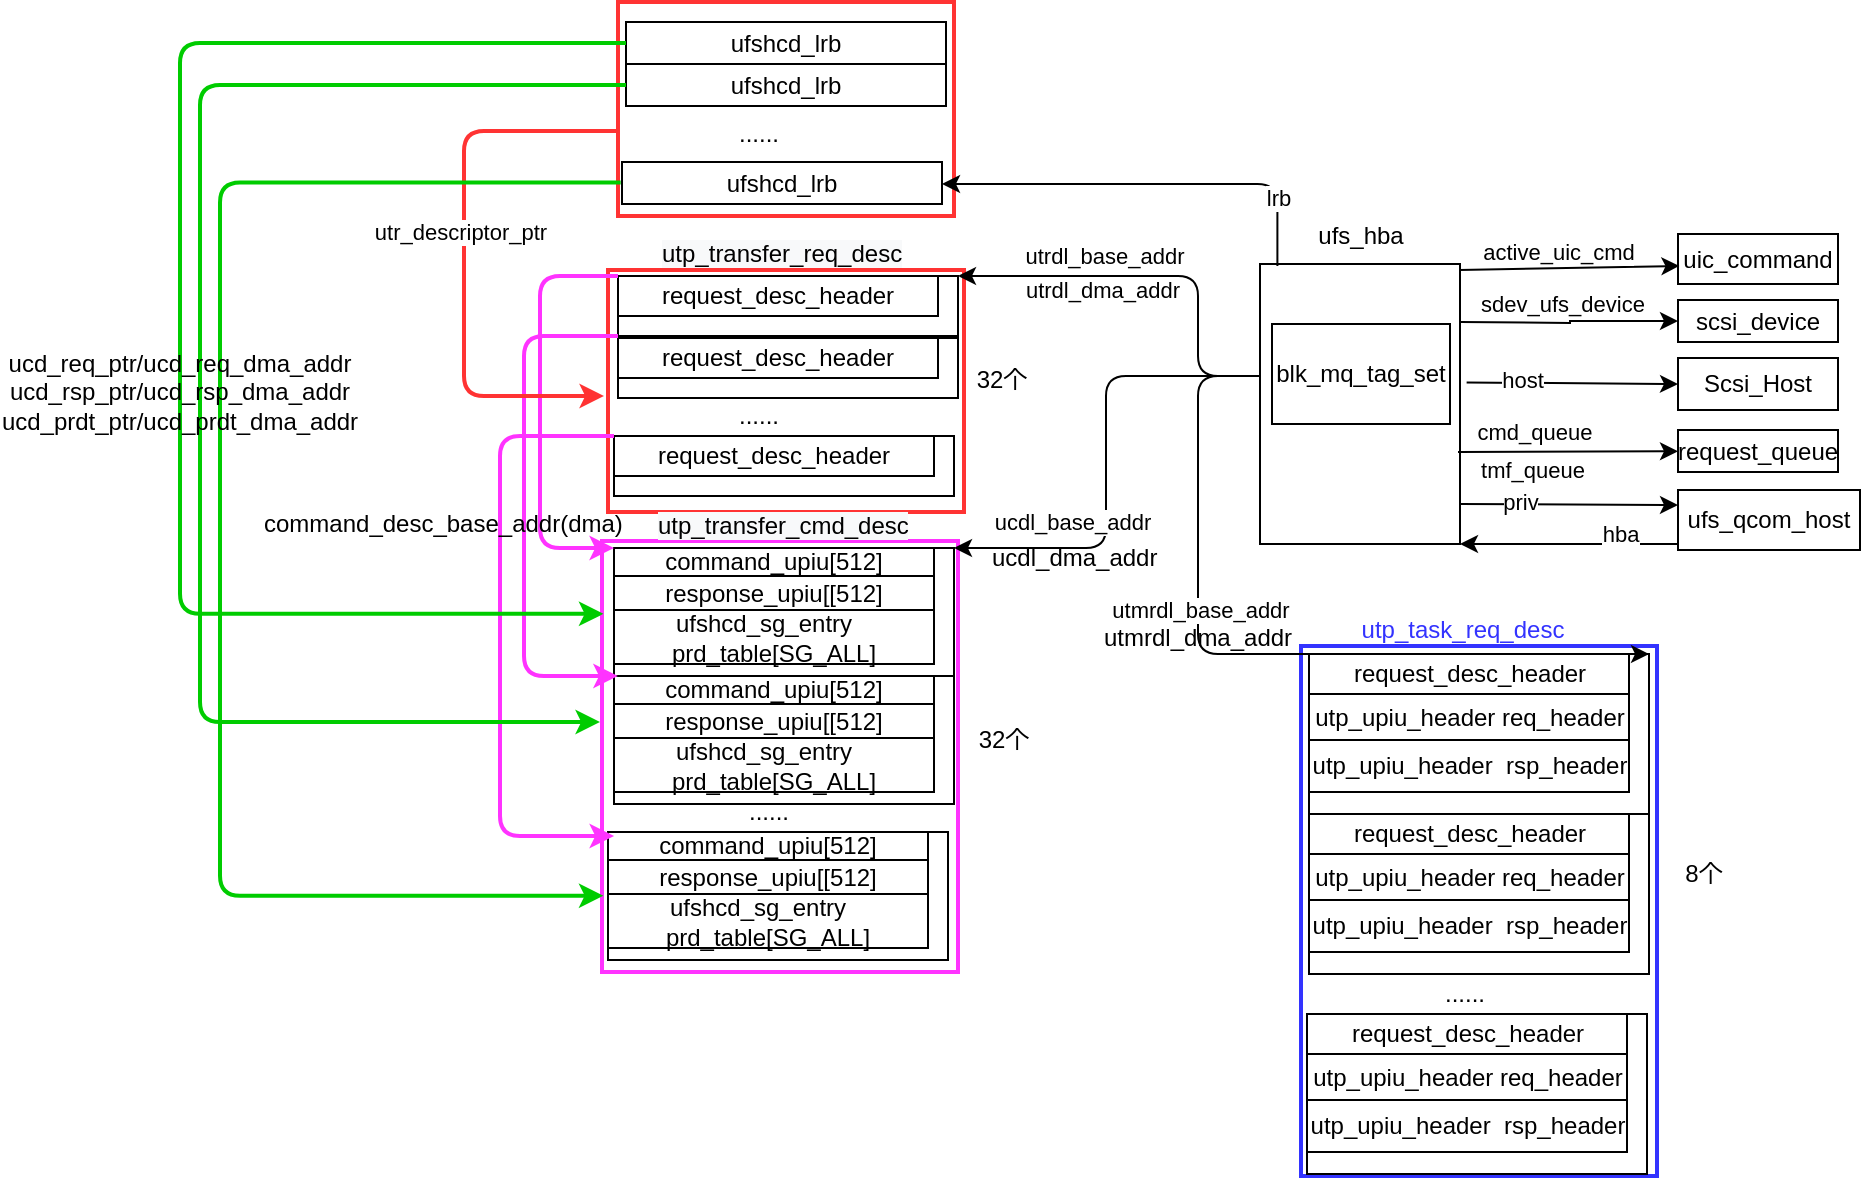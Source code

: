 <mxfile version="14.6.13" type="github">
  <diagram id="3GuXjz2IXrO3tX7AWPHp" name="Page-1">
    <mxGraphModel dx="1185" dy="1923" grid="1" gridSize="10" guides="1" tooltips="1" connect="1" arrows="1" fold="1" page="1" pageScale="1" pageWidth="827" pageHeight="1169" math="0" shadow="0">
      <root>
        <mxCell id="0" />
        <mxCell id="1" parent="0" />
        <mxCell id="lNNQF_8TXbGnCq8DfVAC-128" value="" style="rounded=0;whiteSpace=wrap;html=1;strokeColor=#FF3333;strokeWidth=2;" vertex="1" parent="1">
          <mxGeometry x="489" y="-650" width="168" height="107" as="geometry" />
        </mxCell>
        <mxCell id="lNNQF_8TXbGnCq8DfVAC-114" value="" style="rounded=0;whiteSpace=wrap;html=1;strokeColor=#3333FF;strokeWidth=2;" vertex="1" parent="1">
          <mxGeometry x="830.5" y="-328" width="178" height="265" as="geometry" />
        </mxCell>
        <mxCell id="lNNQF_8TXbGnCq8DfVAC-103" value="" style="rounded=0;whiteSpace=wrap;html=1;strokeColor=#FF33FF;strokeWidth=2;" vertex="1" parent="1">
          <mxGeometry x="481" y="-380.5" width="178" height="215.5" as="geometry" />
        </mxCell>
        <mxCell id="lNNQF_8TXbGnCq8DfVAC-102" value="" style="rounded=0;whiteSpace=wrap;html=1;strokeColor=#FF3333;strokeWidth=2;" vertex="1" parent="1">
          <mxGeometry x="484" y="-516" width="178" height="121" as="geometry" />
        </mxCell>
        <mxCell id="lNNQF_8TXbGnCq8DfVAC-21" style="edgeStyle=orthogonalEdgeStyle;rounded=0;orthogonalLoop=1;jettySize=auto;html=1;entryX=0;entryY=0.5;entryDx=0;entryDy=0;" edge="1" parent="1" target="lNNQF_8TXbGnCq8DfVAC-20">
          <mxGeometry relative="1" as="geometry">
            <mxPoint x="910" y="-490" as="sourcePoint" />
          </mxGeometry>
        </mxCell>
        <mxCell id="lNNQF_8TXbGnCq8DfVAC-22" value="sdev_ufs_device" style="edgeLabel;html=1;align=center;verticalAlign=middle;resizable=0;points=[];" vertex="1" connectable="0" parent="lNNQF_8TXbGnCq8DfVAC-21">
          <mxGeometry x="-0.743" y="-2" relative="1" as="geometry">
            <mxPoint x="37" y="-11" as="offset" />
          </mxGeometry>
        </mxCell>
        <mxCell id="lNNQF_8TXbGnCq8DfVAC-1" value="" style="rounded=0;whiteSpace=wrap;html=1;" vertex="1" parent="1">
          <mxGeometry x="810" y="-519" width="100" height="140" as="geometry" />
        </mxCell>
        <mxCell id="lNNQF_8TXbGnCq8DfVAC-2" value="" style="rounded=0;whiteSpace=wrap;html=1;" vertex="1" parent="1">
          <mxGeometry x="489" y="-513" width="170" height="30" as="geometry" />
        </mxCell>
        <mxCell id="lNNQF_8TXbGnCq8DfVAC-3" value="" style="rounded=0;whiteSpace=wrap;html=1;" vertex="1" parent="1">
          <mxGeometry x="487" y="-377" width="170" height="64" as="geometry" />
        </mxCell>
        <mxCell id="lNNQF_8TXbGnCq8DfVAC-4" value="" style="rounded=0;whiteSpace=wrap;html=1;" vertex="1" parent="1">
          <mxGeometry x="834.5" y="-324" width="170" height="80" as="geometry" />
        </mxCell>
        <mxCell id="lNNQF_8TXbGnCq8DfVAC-5" value="" style="edgeStyle=elbowEdgeStyle;elbow=horizontal;endArrow=classic;html=1;exitX=0;exitY=0.5;exitDx=0;exitDy=0;entryX=1;entryY=0;entryDx=0;entryDy=0;" edge="1" parent="1" target="lNNQF_8TXbGnCq8DfVAC-2">
          <mxGeometry width="50" height="50" relative="1" as="geometry">
            <mxPoint x="810" y="-463" as="sourcePoint" />
            <mxPoint x="709" y="-518" as="targetPoint" />
            <Array as="points">
              <mxPoint x="779" y="-493" />
            </Array>
          </mxGeometry>
        </mxCell>
        <mxCell id="lNNQF_8TXbGnCq8DfVAC-12" value="utrdl_base_addr" style="edgeLabel;html=1;align=center;verticalAlign=middle;resizable=0;points=[];" vertex="1" connectable="0" parent="lNNQF_8TXbGnCq8DfVAC-5">
          <mxGeometry x="0.342" y="2" relative="1" as="geometry">
            <mxPoint x="7" y="-12" as="offset" />
          </mxGeometry>
        </mxCell>
        <mxCell id="lNNQF_8TXbGnCq8DfVAC-68" value="utrdl_dma_addr" style="edgeLabel;html=1;align=center;verticalAlign=middle;resizable=0;points=[];" vertex="1" connectable="0" parent="lNNQF_8TXbGnCq8DfVAC-5">
          <mxGeometry x="0.327" relative="1" as="geometry">
            <mxPoint x="4" y="7" as="offset" />
          </mxGeometry>
        </mxCell>
        <mxCell id="lNNQF_8TXbGnCq8DfVAC-9" value="" style="edgeStyle=elbowEdgeStyle;elbow=horizontal;endArrow=classic;html=1;exitX=0;exitY=0.5;exitDx=0;exitDy=0;entryX=1;entryY=0;entryDx=0;entryDy=0;" edge="1" parent="1" target="lNNQF_8TXbGnCq8DfVAC-4">
          <mxGeometry width="50" height="50" relative="1" as="geometry">
            <mxPoint x="810" y="-463" as="sourcePoint" />
            <mxPoint x="919" y="-373" as="targetPoint" />
            <Array as="points">
              <mxPoint x="779" y="-453" />
            </Array>
          </mxGeometry>
        </mxCell>
        <mxCell id="lNNQF_8TXbGnCq8DfVAC-13" value="utmrdl_base_addr" style="edgeLabel;html=1;align=center;verticalAlign=middle;resizable=0;points=[];" vertex="1" connectable="0" parent="lNNQF_8TXbGnCq8DfVAC-9">
          <mxGeometry x="0.452" y="-3" relative="1" as="geometry">
            <mxPoint x="-116" y="-25" as="offset" />
          </mxGeometry>
        </mxCell>
        <mxCell id="lNNQF_8TXbGnCq8DfVAC-10" value="" style="edgeStyle=elbowEdgeStyle;elbow=horizontal;endArrow=classic;html=1;entryX=1;entryY=0;entryDx=0;entryDy=0;exitX=-0.01;exitY=0.4;exitDx=0;exitDy=0;exitPerimeter=0;" edge="1" parent="1" source="lNNQF_8TXbGnCq8DfVAC-1" target="lNNQF_8TXbGnCq8DfVAC-3">
          <mxGeometry width="50" height="50" relative="1" as="geometry">
            <mxPoint x="789" y="-463" as="sourcePoint" />
            <mxPoint x="819" y="-243" as="targetPoint" />
            <Array as="points" />
          </mxGeometry>
        </mxCell>
        <mxCell id="lNNQF_8TXbGnCq8DfVAC-11" value="ucdl_base_addr" style="edgeLabel;html=1;align=center;verticalAlign=middle;resizable=0;points=[];" vertex="1" connectable="0" parent="lNNQF_8TXbGnCq8DfVAC-10">
          <mxGeometry x="0.275" y="1" relative="1" as="geometry">
            <mxPoint x="-18" y="-3" as="offset" />
          </mxGeometry>
        </mxCell>
        <mxCell id="lNNQF_8TXbGnCq8DfVAC-14" value="Scsi_Host" style="rounded=0;whiteSpace=wrap;html=1;" vertex="1" parent="1">
          <mxGeometry x="1019" y="-472" width="80" height="26" as="geometry" />
        </mxCell>
        <mxCell id="lNNQF_8TXbGnCq8DfVAC-15" value="" style="endArrow=classic;html=1;exitX=1.033;exitY=0.423;exitDx=0;exitDy=0;entryX=0;entryY=0.5;entryDx=0;entryDy=0;exitPerimeter=0;" edge="1" parent="1" source="lNNQF_8TXbGnCq8DfVAC-1" target="lNNQF_8TXbGnCq8DfVAC-14">
          <mxGeometry width="50" height="50" relative="1" as="geometry">
            <mxPoint x="910" y="-451" as="sourcePoint" />
            <mxPoint x="979" y="-401" as="targetPoint" />
          </mxGeometry>
        </mxCell>
        <mxCell id="lNNQF_8TXbGnCq8DfVAC-16" value="host" style="edgeLabel;html=1;align=center;verticalAlign=middle;resizable=0;points=[];" vertex="1" connectable="0" parent="lNNQF_8TXbGnCq8DfVAC-15">
          <mxGeometry x="-0.536" y="2" relative="1" as="geometry">
            <mxPoint x="3" as="offset" />
          </mxGeometry>
        </mxCell>
        <mxCell id="lNNQF_8TXbGnCq8DfVAC-17" value="request_queue" style="rounded=0;whiteSpace=wrap;html=1;" vertex="1" parent="1">
          <mxGeometry x="1019" y="-436" width="80" height="21" as="geometry" />
        </mxCell>
        <mxCell id="lNNQF_8TXbGnCq8DfVAC-18" value="" style="endArrow=classic;html=1;" edge="1" parent="1" target="lNNQF_8TXbGnCq8DfVAC-17">
          <mxGeometry width="50" height="50" relative="1" as="geometry">
            <mxPoint x="909" y="-425" as="sourcePoint" />
            <mxPoint x="999" y="-441" as="targetPoint" />
          </mxGeometry>
        </mxCell>
        <mxCell id="lNNQF_8TXbGnCq8DfVAC-19" value="cmd_queue" style="edgeLabel;html=1;align=center;verticalAlign=middle;resizable=0;points=[];" vertex="1" connectable="0" parent="lNNQF_8TXbGnCq8DfVAC-18">
          <mxGeometry x="-0.408" y="1" relative="1" as="geometry">
            <mxPoint x="5" y="-9" as="offset" />
          </mxGeometry>
        </mxCell>
        <mxCell id="lNNQF_8TXbGnCq8DfVAC-26" value="tmf_queue" style="edgeLabel;html=1;align=center;verticalAlign=middle;resizable=0;points=[];" vertex="1" connectable="0" parent="lNNQF_8TXbGnCq8DfVAC-18">
          <mxGeometry x="0.213" y="2" relative="1" as="geometry">
            <mxPoint x="-30" y="11" as="offset" />
          </mxGeometry>
        </mxCell>
        <mxCell id="lNNQF_8TXbGnCq8DfVAC-20" value="scsi_device" style="rounded=0;whiteSpace=wrap;html=1;" vertex="1" parent="1">
          <mxGeometry x="1019" y="-501" width="80" height="21" as="geometry" />
        </mxCell>
        <mxCell id="lNNQF_8TXbGnCq8DfVAC-23" value="ufshcd_lrb" style="rounded=0;whiteSpace=wrap;html=1;" vertex="1" parent="1">
          <mxGeometry x="491" y="-570" width="160" height="21" as="geometry" />
        </mxCell>
        <mxCell id="lNNQF_8TXbGnCq8DfVAC-27" value="ufs_hba" style="text;html=1;strokeColor=none;fillColor=none;align=center;verticalAlign=middle;whiteSpace=wrap;rounded=0;" vertex="1" parent="1">
          <mxGeometry x="830.5" y="-543" width="59" height="20" as="geometry" />
        </mxCell>
        <mxCell id="lNNQF_8TXbGnCq8DfVAC-28" value="blk_mq_tag_set" style="rounded=0;whiteSpace=wrap;html=1;" vertex="1" parent="1">
          <mxGeometry x="816" y="-489" width="89" height="50" as="geometry" />
        </mxCell>
        <mxCell id="lNNQF_8TXbGnCq8DfVAC-30" value="uic_command" style="rounded=0;whiteSpace=wrap;html=1;" vertex="1" parent="1">
          <mxGeometry x="1019" y="-534" width="80" height="25" as="geometry" />
        </mxCell>
        <mxCell id="lNNQF_8TXbGnCq8DfVAC-31" value="" style="endArrow=classic;html=1;entryX=0.009;entryY=0.638;entryDx=0;entryDy=0;entryPerimeter=0;exitX=0.997;exitY=0.114;exitDx=0;exitDy=0;exitPerimeter=0;" edge="1" parent="1" target="lNNQF_8TXbGnCq8DfVAC-30">
          <mxGeometry width="50" height="50" relative="1" as="geometry">
            <mxPoint x="909.7" y="-516.04" as="sourcePoint" />
            <mxPoint x="869" y="-314" as="targetPoint" />
          </mxGeometry>
        </mxCell>
        <mxCell id="lNNQF_8TXbGnCq8DfVAC-34" value="active_uic_cmd" style="edgeLabel;html=1;align=center;verticalAlign=middle;resizable=0;points=[];" vertex="1" connectable="0" parent="lNNQF_8TXbGnCq8DfVAC-31">
          <mxGeometry x="-0.591" relative="1" as="geometry">
            <mxPoint x="27" y="-9" as="offset" />
          </mxGeometry>
        </mxCell>
        <mxCell id="lNNQF_8TXbGnCq8DfVAC-37" value="" style="edgeStyle=elbowEdgeStyle;elbow=vertical;endArrow=classic;html=1;entryX=1;entryY=0.5;entryDx=0;entryDy=0;exitX=0.087;exitY=0.007;exitDx=0;exitDy=0;exitPerimeter=0;" edge="1" parent="1" source="lNNQF_8TXbGnCq8DfVAC-1" target="lNNQF_8TXbGnCq8DfVAC-23">
          <mxGeometry width="50" height="50" relative="1" as="geometry">
            <mxPoint x="819" y="-523" as="sourcePoint" />
            <mxPoint x="859" y="-663" as="targetPoint" />
            <Array as="points">
              <mxPoint x="739" y="-559" />
            </Array>
          </mxGeometry>
        </mxCell>
        <mxCell id="lNNQF_8TXbGnCq8DfVAC-38" value="lrb" style="edgeLabel;html=1;align=center;verticalAlign=middle;resizable=0;points=[];" vertex="1" connectable="0" parent="lNNQF_8TXbGnCq8DfVAC-37">
          <mxGeometry x="-0.675" relative="1" as="geometry">
            <mxPoint as="offset" />
          </mxGeometry>
        </mxCell>
        <mxCell id="lNNQF_8TXbGnCq8DfVAC-52" value="ufs_qcom_host" style="rounded=0;whiteSpace=wrap;html=1;" vertex="1" parent="1">
          <mxGeometry x="1019" y="-406" width="91" height="30" as="geometry" />
        </mxCell>
        <mxCell id="lNNQF_8TXbGnCq8DfVAC-53" value="" style="endArrow=classic;html=1;exitX=1;exitY=0.857;exitDx=0;exitDy=0;exitPerimeter=0;entryX=0;entryY=0.25;entryDx=0;entryDy=0;" edge="1" parent="1" source="lNNQF_8TXbGnCq8DfVAC-1" target="lNNQF_8TXbGnCq8DfVAC-52">
          <mxGeometry width="50" height="50" relative="1" as="geometry">
            <mxPoint x="882" y="-379" as="sourcePoint" />
            <mxPoint x="781" y="-343" as="targetPoint" />
          </mxGeometry>
        </mxCell>
        <mxCell id="lNNQF_8TXbGnCq8DfVAC-54" value="priv" style="edgeLabel;html=1;align=center;verticalAlign=middle;resizable=0;points=[];" vertex="1" connectable="0" parent="lNNQF_8TXbGnCq8DfVAC-53">
          <mxGeometry x="-0.304" y="2" relative="1" as="geometry">
            <mxPoint x="-8" y="1" as="offset" />
          </mxGeometry>
        </mxCell>
        <mxCell id="lNNQF_8TXbGnCq8DfVAC-55" value="" style="endArrow=classic;html=1;entryX=1;entryY=1;entryDx=0;entryDy=0;" edge="1" parent="1" target="lNNQF_8TXbGnCq8DfVAC-1">
          <mxGeometry width="50" height="50" relative="1" as="geometry">
            <mxPoint x="1019" y="-379" as="sourcePoint" />
            <mxPoint x="857" y="-379" as="targetPoint" />
          </mxGeometry>
        </mxCell>
        <mxCell id="lNNQF_8TXbGnCq8DfVAC-56" value="hba" style="edgeLabel;html=1;align=center;verticalAlign=middle;resizable=0;points=[];" vertex="1" connectable="0" parent="lNNQF_8TXbGnCq8DfVAC-55">
          <mxGeometry x="-0.636" relative="1" as="geometry">
            <mxPoint x="-9" y="-5" as="offset" />
          </mxGeometry>
        </mxCell>
        <mxCell id="lNNQF_8TXbGnCq8DfVAC-57" value="&lt;font color=&quot;#3333ff&quot;&gt;utp_task_req_desc&lt;/font&gt;" style="text;html=1;strokeColor=none;fillColor=none;align=center;verticalAlign=middle;whiteSpace=wrap;rounded=0;" vertex="1" parent="1">
          <mxGeometry x="870" y="-346" width="83" height="20" as="geometry" />
        </mxCell>
        <mxCell id="lNNQF_8TXbGnCq8DfVAC-58" value="&lt;span style=&quot;font-family: &amp;#34;helvetica&amp;#34; ; font-size: 12px ; font-style: normal ; font-weight: 400 ; letter-spacing: normal ; text-align: center ; text-indent: 0px ; text-transform: none ; word-spacing: 0px ; background-color: rgb(248 , 249 , 250) ; display: inline ; float: none&quot;&gt;utp_transfer_cmd_desc&lt;/span&gt;" style="text;whiteSpace=wrap;html=1;" vertex="1" parent="1">
          <mxGeometry x="507" y="-402" width="130" height="20" as="geometry" />
        </mxCell>
        <mxCell id="lNNQF_8TXbGnCq8DfVAC-59" value="&lt;span style=&quot;font-family: &amp;#34;helvetica&amp;#34; ; font-size: 12px ; font-style: normal ; font-weight: 400 ; letter-spacing: normal ; text-align: center ; text-indent: 0px ; text-transform: none ; word-spacing: 0px ; background-color: rgb(248 , 249 , 250) ; display: inline ; float: none&quot;&gt;utp_transfer_req_desc&lt;/span&gt;" style="text;whiteSpace=wrap;html=1;" vertex="1" parent="1">
          <mxGeometry x="509" y="-538" width="120" height="20" as="geometry" />
        </mxCell>
        <mxCell id="lNNQF_8TXbGnCq8DfVAC-60" value="command_upiu[512]" style="rounded=0;whiteSpace=wrap;html=1;" vertex="1" parent="1">
          <mxGeometry x="487" y="-377" width="160" height="14" as="geometry" />
        </mxCell>
        <mxCell id="lNNQF_8TXbGnCq8DfVAC-61" value="response_upiu[[512]" style="rounded=0;whiteSpace=wrap;html=1;" vertex="1" parent="1">
          <mxGeometry x="487" y="-363" width="160" height="17" as="geometry" />
        </mxCell>
        <mxCell id="lNNQF_8TXbGnCq8DfVAC-62" value="ufshcd_sg_entry&amp;nbsp; &amp;nbsp; prd_table[SG_ALL]" style="rounded=0;whiteSpace=wrap;html=1;" vertex="1" parent="1">
          <mxGeometry x="487" y="-346" width="160" height="27" as="geometry" />
        </mxCell>
        <mxCell id="lNNQF_8TXbGnCq8DfVAC-64" value="request_desc_header" style="rounded=0;whiteSpace=wrap;html=1;" vertex="1" parent="1">
          <mxGeometry x="489" y="-513" width="160" height="20" as="geometry" />
        </mxCell>
        <mxCell id="lNNQF_8TXbGnCq8DfVAC-65" value="request_desc_header" style="rounded=0;whiteSpace=wrap;html=1;" vertex="1" parent="1">
          <mxGeometry x="834.5" y="-324" width="160" height="20" as="geometry" />
        </mxCell>
        <mxCell id="lNNQF_8TXbGnCq8DfVAC-66" value="utp_upiu_header req_header" style="rounded=0;whiteSpace=wrap;html=1;" vertex="1" parent="1">
          <mxGeometry x="834.5" y="-304" width="160" height="23" as="geometry" />
        </mxCell>
        <mxCell id="lNNQF_8TXbGnCq8DfVAC-67" value="utp_upiu_header&amp;nbsp; rsp_header" style="rounded=0;whiteSpace=wrap;html=1;" vertex="1" parent="1">
          <mxGeometry x="834.5" y="-281" width="160" height="26" as="geometry" />
        </mxCell>
        <mxCell id="lNNQF_8TXbGnCq8DfVAC-70" value="utmrdl_dma_addr" style="text;whiteSpace=wrap;html=1;" vertex="1" parent="1">
          <mxGeometry x="730" y="-346" width="94" height="20" as="geometry" />
        </mxCell>
        <mxCell id="lNNQF_8TXbGnCq8DfVAC-73" value="ucdl_dma_addr" style="text;whiteSpace=wrap;html=1;" vertex="1" parent="1">
          <mxGeometry x="674" y="-386.5" width="84" height="16.5" as="geometry" />
        </mxCell>
        <mxCell id="lNNQF_8TXbGnCq8DfVAC-77" value="" style="rounded=0;whiteSpace=wrap;html=1;" vertex="1" parent="1">
          <mxGeometry x="489" y="-482" width="170" height="30" as="geometry" />
        </mxCell>
        <mxCell id="lNNQF_8TXbGnCq8DfVAC-78" value="request_desc_header" style="rounded=0;whiteSpace=wrap;html=1;" vertex="1" parent="1">
          <mxGeometry x="489" y="-482" width="160" height="20" as="geometry" />
        </mxCell>
        <mxCell id="lNNQF_8TXbGnCq8DfVAC-81" value="......" style="text;html=1;align=center;verticalAlign=middle;resizable=0;points=[];autosize=1;strokeColor=none;" vertex="1" parent="1">
          <mxGeometry x="539" y="-453" width="40" height="20" as="geometry" />
        </mxCell>
        <mxCell id="lNNQF_8TXbGnCq8DfVAC-84" value="" style="rounded=0;whiteSpace=wrap;html=1;" vertex="1" parent="1">
          <mxGeometry x="487" y="-433" width="170" height="30" as="geometry" />
        </mxCell>
        <mxCell id="lNNQF_8TXbGnCq8DfVAC-85" value="request_desc_header" style="rounded=0;whiteSpace=wrap;html=1;" vertex="1" parent="1">
          <mxGeometry x="487" y="-433" width="160" height="20" as="geometry" />
        </mxCell>
        <mxCell id="lNNQF_8TXbGnCq8DfVAC-87" value="" style="rounded=0;whiteSpace=wrap;html=1;" vertex="1" parent="1">
          <mxGeometry x="487" y="-313" width="170" height="64" as="geometry" />
        </mxCell>
        <mxCell id="lNNQF_8TXbGnCq8DfVAC-88" value="command_upiu[512]" style="rounded=0;whiteSpace=wrap;html=1;" vertex="1" parent="1">
          <mxGeometry x="487" y="-313" width="160" height="14" as="geometry" />
        </mxCell>
        <mxCell id="lNNQF_8TXbGnCq8DfVAC-89" value="response_upiu[[512]" style="rounded=0;whiteSpace=wrap;html=1;" vertex="1" parent="1">
          <mxGeometry x="487" y="-299" width="160" height="17" as="geometry" />
        </mxCell>
        <mxCell id="lNNQF_8TXbGnCq8DfVAC-90" value="ufshcd_sg_entry&amp;nbsp; &amp;nbsp; prd_table[SG_ALL]" style="rounded=0;whiteSpace=wrap;html=1;" vertex="1" parent="1">
          <mxGeometry x="487" y="-282" width="160" height="27" as="geometry" />
        </mxCell>
        <mxCell id="lNNQF_8TXbGnCq8DfVAC-91" value="......" style="text;html=1;align=center;verticalAlign=middle;resizable=0;points=[];autosize=1;strokeColor=none;" vertex="1" parent="1">
          <mxGeometry x="544" y="-255" width="40" height="20" as="geometry" />
        </mxCell>
        <mxCell id="lNNQF_8TXbGnCq8DfVAC-92" value="" style="rounded=0;whiteSpace=wrap;html=1;" vertex="1" parent="1">
          <mxGeometry x="484" y="-235" width="170" height="64" as="geometry" />
        </mxCell>
        <mxCell id="lNNQF_8TXbGnCq8DfVAC-93" value="command_upiu[512]" style="rounded=0;whiteSpace=wrap;html=1;" vertex="1" parent="1">
          <mxGeometry x="484" y="-235" width="160" height="14" as="geometry" />
        </mxCell>
        <mxCell id="lNNQF_8TXbGnCq8DfVAC-94" value="response_upiu[[512]" style="rounded=0;whiteSpace=wrap;html=1;" vertex="1" parent="1">
          <mxGeometry x="484" y="-221" width="160" height="17" as="geometry" />
        </mxCell>
        <mxCell id="lNNQF_8TXbGnCq8DfVAC-95" value="ufshcd_sg_entry&amp;nbsp; &amp;nbsp; prd_table[SG_ALL]" style="rounded=0;whiteSpace=wrap;html=1;" vertex="1" parent="1">
          <mxGeometry x="484" y="-204" width="160" height="27" as="geometry" />
        </mxCell>
        <mxCell id="lNNQF_8TXbGnCq8DfVAC-97" value="" style="edgeStyle=elbowEdgeStyle;elbow=horizontal;endArrow=classic;html=1;exitX=0;exitY=0;exitDx=0;exitDy=0;entryX=0;entryY=0;entryDx=0;entryDy=0;strokeColor=#FF33FF;strokeWidth=2;" edge="1" parent="1" source="lNNQF_8TXbGnCq8DfVAC-64" target="lNNQF_8TXbGnCq8DfVAC-60">
          <mxGeometry width="50" height="50" relative="1" as="geometry">
            <mxPoint x="309" y="-273" as="sourcePoint" />
            <mxPoint x="329" y="-313" as="targetPoint" />
            <Array as="points">
              <mxPoint x="450" y="-440" />
            </Array>
          </mxGeometry>
        </mxCell>
        <mxCell id="lNNQF_8TXbGnCq8DfVAC-99" value="" style="edgeStyle=elbowEdgeStyle;elbow=horizontal;endArrow=classic;html=1;exitX=0;exitY=1;exitDx=0;exitDy=0;entryX=0.012;entryY=0;entryDx=0;entryDy=0;entryPerimeter=0;strokeColor=#FF33FF;strokeWidth=2;" edge="1" parent="1" source="lNNQF_8TXbGnCq8DfVAC-2" target="lNNQF_8TXbGnCq8DfVAC-88">
          <mxGeometry width="50" height="50" relative="1" as="geometry">
            <mxPoint x="499.0" y="-503" as="sourcePoint" />
            <mxPoint x="382" y="-293" as="targetPoint" />
            <Array as="points">
              <mxPoint x="442" y="-403" />
            </Array>
          </mxGeometry>
        </mxCell>
        <mxCell id="lNNQF_8TXbGnCq8DfVAC-100" value="" style="edgeStyle=elbowEdgeStyle;elbow=horizontal;endArrow=classic;html=1;exitX=0;exitY=0;exitDx=0;exitDy=0;entryX=0.019;entryY=0.143;entryDx=0;entryDy=0;entryPerimeter=0;strokeColor=#FF33FF;strokeWidth=2;" edge="1" parent="1" source="lNNQF_8TXbGnCq8DfVAC-85" target="lNNQF_8TXbGnCq8DfVAC-93">
          <mxGeometry width="50" height="50" relative="1" as="geometry">
            <mxPoint x="419" y="-455" as="sourcePoint" />
            <mxPoint x="418.92" y="-285" as="targetPoint" />
            <Array as="points">
              <mxPoint x="430" y="-330" />
            </Array>
          </mxGeometry>
        </mxCell>
        <mxCell id="lNNQF_8TXbGnCq8DfVAC-104" value="command_desc_base_addr(dma)" style="text;whiteSpace=wrap;html=1;" vertex="1" parent="1">
          <mxGeometry x="310" y="-403" width="170" height="30" as="geometry" />
        </mxCell>
        <mxCell id="lNNQF_8TXbGnCq8DfVAC-105" value="" style="rounded=0;whiteSpace=wrap;html=1;" vertex="1" parent="1">
          <mxGeometry x="834.5" y="-244" width="170" height="80" as="geometry" />
        </mxCell>
        <mxCell id="lNNQF_8TXbGnCq8DfVAC-106" value="request_desc_header" style="rounded=0;whiteSpace=wrap;html=1;" vertex="1" parent="1">
          <mxGeometry x="834.5" y="-244" width="160" height="20" as="geometry" />
        </mxCell>
        <mxCell id="lNNQF_8TXbGnCq8DfVAC-107" value="utp_upiu_header req_header" style="rounded=0;whiteSpace=wrap;html=1;" vertex="1" parent="1">
          <mxGeometry x="834.5" y="-224" width="160" height="23" as="geometry" />
        </mxCell>
        <mxCell id="lNNQF_8TXbGnCq8DfVAC-108" value="utp_upiu_header&amp;nbsp; rsp_header" style="rounded=0;whiteSpace=wrap;html=1;" vertex="1" parent="1">
          <mxGeometry x="834.5" y="-201" width="160" height="26" as="geometry" />
        </mxCell>
        <mxCell id="lNNQF_8TXbGnCq8DfVAC-109" value="" style="rounded=0;whiteSpace=wrap;html=1;" vertex="1" parent="1">
          <mxGeometry x="833.5" y="-144" width="170" height="80" as="geometry" />
        </mxCell>
        <mxCell id="lNNQF_8TXbGnCq8DfVAC-110" value="request_desc_header" style="rounded=0;whiteSpace=wrap;html=1;" vertex="1" parent="1">
          <mxGeometry x="833.5" y="-144" width="160" height="20" as="geometry" />
        </mxCell>
        <mxCell id="lNNQF_8TXbGnCq8DfVAC-111" value="utp_upiu_header req_header" style="rounded=0;whiteSpace=wrap;html=1;" vertex="1" parent="1">
          <mxGeometry x="833.5" y="-124" width="160" height="23" as="geometry" />
        </mxCell>
        <mxCell id="lNNQF_8TXbGnCq8DfVAC-112" value="utp_upiu_header&amp;nbsp; rsp_header" style="rounded=0;whiteSpace=wrap;html=1;" vertex="1" parent="1">
          <mxGeometry x="833.5" y="-101" width="160" height="26" as="geometry" />
        </mxCell>
        <mxCell id="lNNQF_8TXbGnCq8DfVAC-113" value="......" style="text;html=1;align=center;verticalAlign=middle;resizable=0;points=[];autosize=1;strokeColor=none;" vertex="1" parent="1">
          <mxGeometry x="891.5" y="-164" width="40" height="20" as="geometry" />
        </mxCell>
        <mxCell id="lNNQF_8TXbGnCq8DfVAC-115" value="32个" style="text;html=1;strokeColor=none;fillColor=none;align=center;verticalAlign=middle;whiteSpace=wrap;rounded=0;" vertex="1" parent="1">
          <mxGeometry x="661" y="-471" width="40" height="20" as="geometry" />
        </mxCell>
        <mxCell id="lNNQF_8TXbGnCq8DfVAC-116" value="32个" style="text;html=1;strokeColor=none;fillColor=none;align=center;verticalAlign=middle;whiteSpace=wrap;rounded=0;" vertex="1" parent="1">
          <mxGeometry x="662" y="-291" width="40" height="20" as="geometry" />
        </mxCell>
        <mxCell id="lNNQF_8TXbGnCq8DfVAC-117" value="8个" style="text;html=1;strokeColor=none;fillColor=none;align=center;verticalAlign=middle;whiteSpace=wrap;rounded=0;" vertex="1" parent="1">
          <mxGeometry x="1011.5" y="-224" width="40" height="20" as="geometry" />
        </mxCell>
        <mxCell id="lNNQF_8TXbGnCq8DfVAC-118" value="" style="edgeStyle=elbowEdgeStyle;elbow=horizontal;endArrow=classic;html=1;exitX=-0.004;exitY=0.603;exitDx=0;exitDy=0;strokeColor=#FF3333;strokeWidth=2;exitPerimeter=0;" edge="1" parent="1" source="lNNQF_8TXbGnCq8DfVAC-128">
          <mxGeometry width="50" height="50" relative="1" as="geometry">
            <mxPoint x="408.5" y="-601" as="sourcePoint" />
            <mxPoint x="482" y="-453" as="targetPoint" />
            <Array as="points">
              <mxPoint x="412" y="-503" />
            </Array>
          </mxGeometry>
        </mxCell>
        <mxCell id="lNNQF_8TXbGnCq8DfVAC-119" value="utr_descriptor_ptr" style="edgeLabel;html=1;align=center;verticalAlign=middle;resizable=0;points=[];" vertex="1" connectable="0" parent="lNNQF_8TXbGnCq8DfVAC-118">
          <mxGeometry x="-0.093" y="-2" relative="1" as="geometry">
            <mxPoint as="offset" />
          </mxGeometry>
        </mxCell>
        <mxCell id="lNNQF_8TXbGnCq8DfVAC-125" value="ufshcd_lrb" style="rounded=0;whiteSpace=wrap;html=1;" vertex="1" parent="1">
          <mxGeometry x="493" y="-640" width="160" height="21" as="geometry" />
        </mxCell>
        <mxCell id="lNNQF_8TXbGnCq8DfVAC-126" value="ufshcd_lrb" style="rounded=0;whiteSpace=wrap;html=1;" vertex="1" parent="1">
          <mxGeometry x="493" y="-619" width="160" height="21" as="geometry" />
        </mxCell>
        <mxCell id="lNNQF_8TXbGnCq8DfVAC-127" value="......" style="text;html=1;align=center;verticalAlign=middle;resizable=0;points=[];autosize=1;strokeColor=none;" vertex="1" parent="1">
          <mxGeometry x="539" y="-594.5" width="40" height="20" as="geometry" />
        </mxCell>
        <mxCell id="lNNQF_8TXbGnCq8DfVAC-129" value="" style="edgeStyle=elbowEdgeStyle;elbow=horizontal;endArrow=classic;html=1;exitX=0;exitY=0.5;exitDx=0;exitDy=0;strokeColor=#00CC00;strokeWidth=2;entryX=0.004;entryY=0.169;entryDx=0;entryDy=0;entryPerimeter=0;" edge="1" parent="1" source="lNNQF_8TXbGnCq8DfVAC-125" target="lNNQF_8TXbGnCq8DfVAC-103">
          <mxGeometry width="50" height="50" relative="1" as="geometry">
            <mxPoint x="327" y="-576.25" as="sourcePoint" />
            <mxPoint x="310" y="-469.75" as="targetPoint" />
            <Array as="points">
              <mxPoint x="270" y="-480" />
            </Array>
          </mxGeometry>
        </mxCell>
        <mxCell id="lNNQF_8TXbGnCq8DfVAC-131" value="" style="edgeStyle=elbowEdgeStyle;elbow=horizontal;endArrow=classic;html=1;exitX=0;exitY=0.5;exitDx=0;exitDy=0;strokeColor=#00CC00;strokeWidth=2;" edge="1" parent="1" source="lNNQF_8TXbGnCq8DfVAC-126">
          <mxGeometry width="50" height="50" relative="1" as="geometry">
            <mxPoint x="511" y="-619.5" as="sourcePoint" />
            <mxPoint x="480" y="-290" as="targetPoint" />
            <Array as="points">
              <mxPoint x="280" y="-450" />
              <mxPoint x="340" y="-260" />
              <mxPoint x="270" y="-470" />
            </Array>
          </mxGeometry>
        </mxCell>
        <mxCell id="lNNQF_8TXbGnCq8DfVAC-132" value="" style="edgeStyle=elbowEdgeStyle;elbow=horizontal;endArrow=classic;html=1;exitX=0.008;exitY=0.843;exitDx=0;exitDy=0;strokeColor=#00CC00;strokeWidth=2;exitPerimeter=0;entryX=0.004;entryY=0.823;entryDx=0;entryDy=0;entryPerimeter=0;" edge="1" parent="1" source="lNNQF_8TXbGnCq8DfVAC-128" target="lNNQF_8TXbGnCq8DfVAC-103">
          <mxGeometry width="50" height="50" relative="1" as="geometry">
            <mxPoint x="511" y="-598.5" as="sourcePoint" />
            <mxPoint x="490" y="-280" as="targetPoint" />
            <Array as="points">
              <mxPoint x="290" y="-440" />
              <mxPoint x="350" y="-250" />
              <mxPoint x="280" y="-460" />
            </Array>
          </mxGeometry>
        </mxCell>
        <mxCell id="lNNQF_8TXbGnCq8DfVAC-133" value="ucd_req_ptr/ucd_req_dma_addr&lt;br&gt;ucd_rsp_ptr/ucd_rsp_dma_addr&lt;br&gt;ucd_prdt_ptr/ucd_prdt_dma_addr" style="text;html=1;strokeColor=none;fillColor=none;align=center;verticalAlign=middle;whiteSpace=wrap;rounded=0;" vertex="1" parent="1">
          <mxGeometry x="180" y="-480" width="180" height="49" as="geometry" />
        </mxCell>
      </root>
    </mxGraphModel>
  </diagram>
</mxfile>
